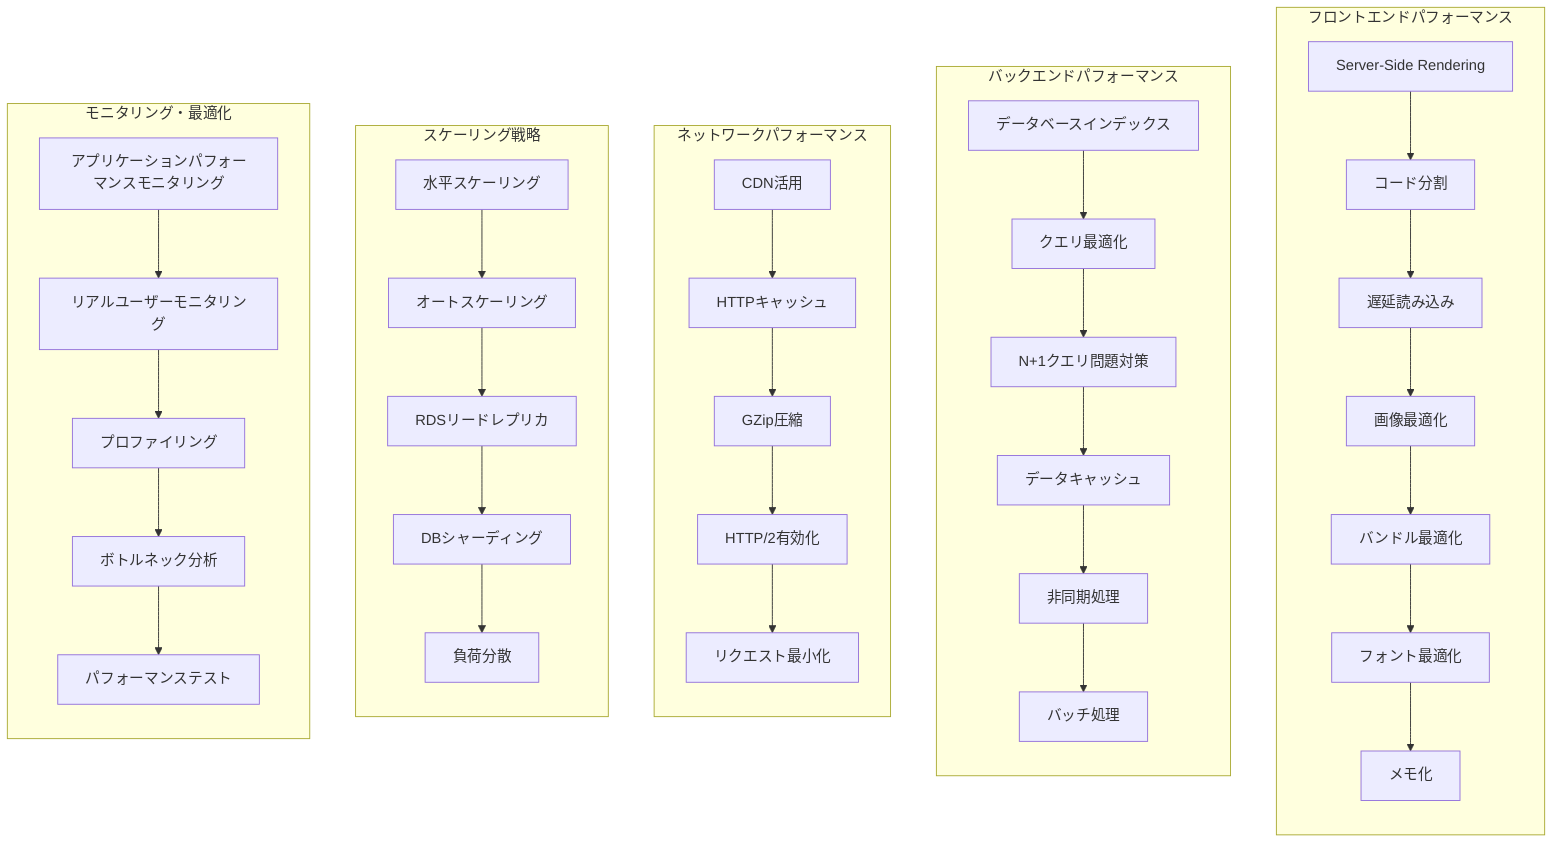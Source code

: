 flowchart TB
    subgraph "フロントエンドパフォーマンス"
        direction TB
        SSR["Server-Side Rendering"]
        CodeSplit["コード分割"]
        LazyLoad["遅延読み込み"]
        ImgOpt["画像最適化"]
        BundleOpt["バンドル最適化"]
        FontOpt["フォント最適化"]
        MemCache["メモ化"]
    end
    
    subgraph "バックエンドパフォーマンス"
        direction TB
        DBIndex["データベースインデックス"]
        QueryOpt["クエリ最適化"]
        NPlusOne["N+1クエリ問題対策"]
        DataCache["データキャッシュ"]
        AsyncProc["非同期処理"]
        BatchProc["バッチ処理"]
    end
    
    subgraph "ネットワークパフォーマンス"
        direction TB
        CDN["CDN活用"]
        HTTPCache["HTTPキャッシュ"]
        Compression["GZip圧縮"]
        HTTP2["HTTP/2有効化"]
        MinReq["リクエスト最小化"]
    end
    
    subgraph "スケーリング戦略"
        direction TB
        HorizScale["水平スケーリング"]
        AutoScale["オートスケーリング"]
        DBReplica["RDSリードレプリカ"]
        ShardDB["DBシャーディング"]
        LoadDist["負荷分散"]
    end
    
    subgraph "モニタリング・最適化"
        direction TB
        APM["アプリケーションパフォーマンスモニタリング"]
        RealUMon["リアルユーザーモニタリング"]
        Profiling["プロファイリング"]
        Bottleneck["ボトルネック分析"]
        PerTest["パフォーマンステスト"]
    end
    
    SSR --> CodeSplit
    CodeSplit --> LazyLoad
    LazyLoad --> ImgOpt
    ImgOpt --> BundleOpt
    BundleOpt --> FontOpt
    FontOpt --> MemCache
    
    DBIndex --> QueryOpt
    QueryOpt --> NPlusOne
    NPlusOne --> DataCache
    DataCache --> AsyncProc
    AsyncProc --> BatchProc
    
    CDN --> HTTPCache
    HTTPCache --> Compression
    Compression --> HTTP2
    HTTP2 --> MinReq
    
    HorizScale --> AutoScale
    AutoScale --> DBReplica
    DBReplica --> ShardDB
    ShardDB --> LoadDist
    
    APM --> RealUMon
    RealUMon --> Profiling
    Profiling --> Bottleneck
    Bottleneck --> PerTest